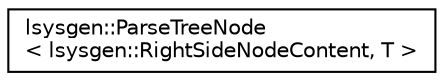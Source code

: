 digraph "Graphical Class Hierarchy"
{
 // LATEX_PDF_SIZE
  edge [fontname="Helvetica",fontsize="10",labelfontname="Helvetica",labelfontsize="10"];
  node [fontname="Helvetica",fontsize="10",shape=record];
  rankdir="LR";
  Node0 [label="lsysgen::ParseTreeNode\l\< lsysgen::RightSideNodeContent, T \>",height=0.2,width=0.4,color="black", fillcolor="white", style="filled",URL="$classlsysgen_1_1ParseTreeNode.html",tooltip=" "];
}
